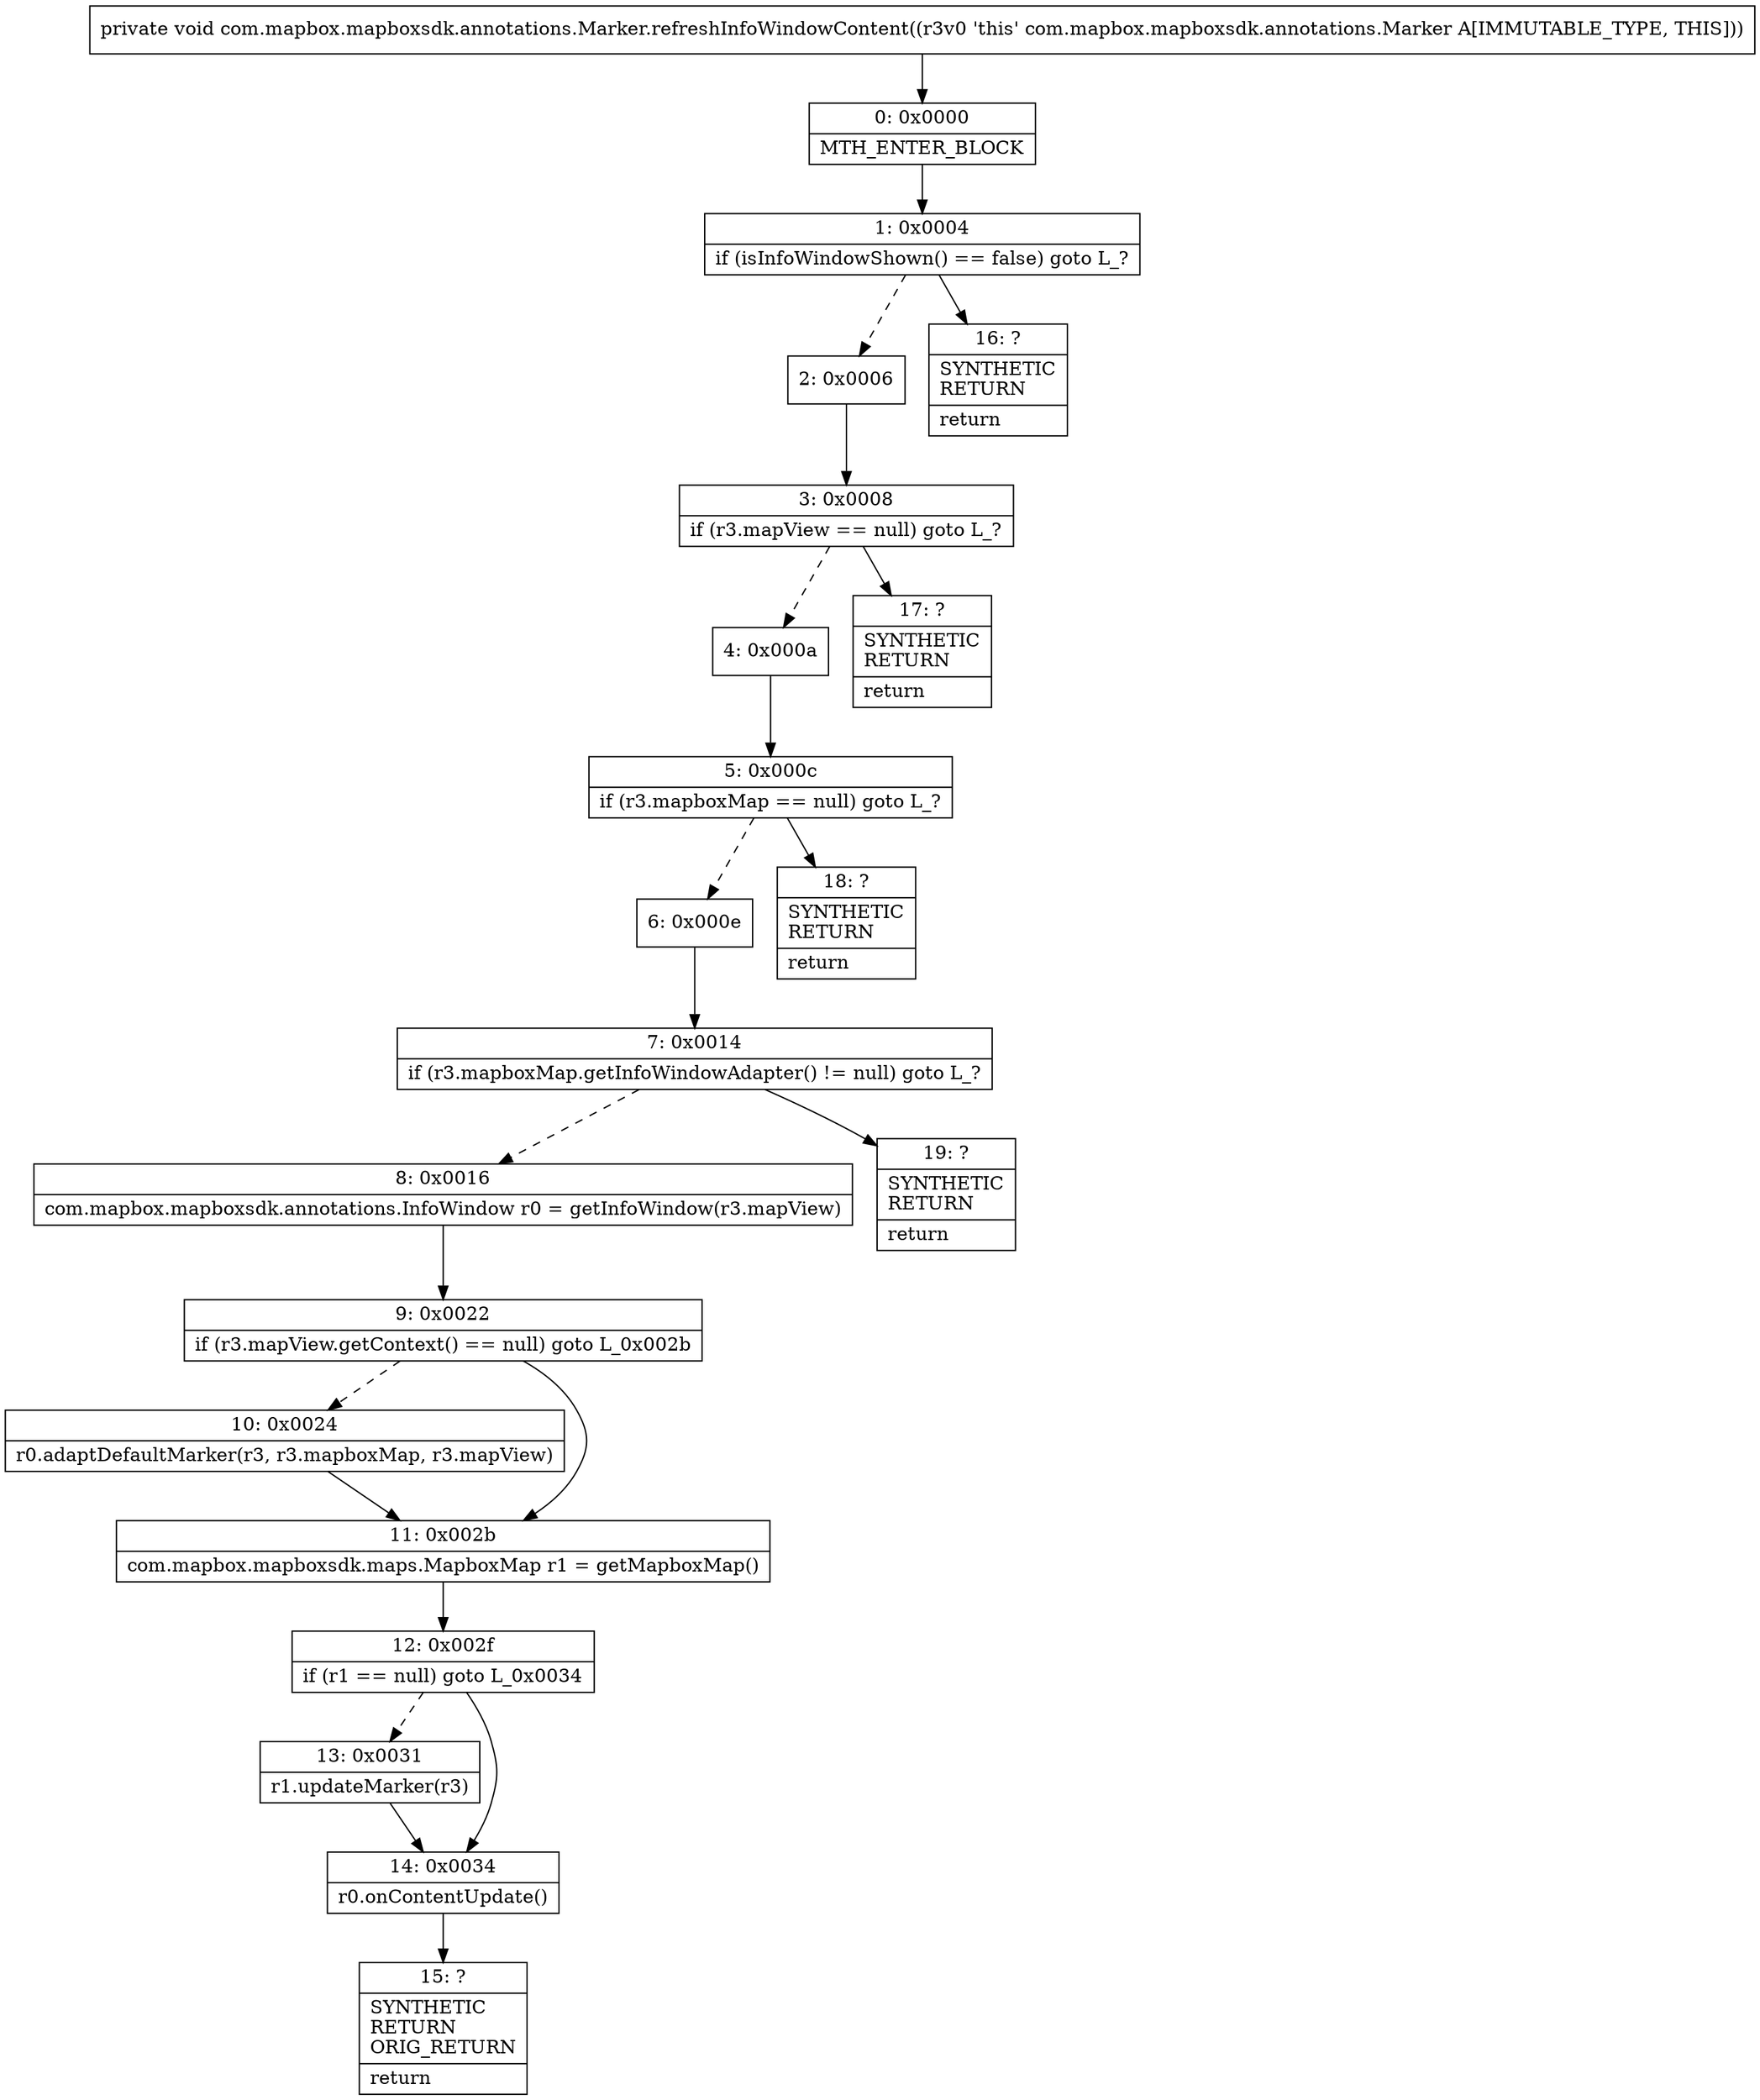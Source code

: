 digraph "CFG forcom.mapbox.mapboxsdk.annotations.Marker.refreshInfoWindowContent()V" {
Node_0 [shape=record,label="{0\:\ 0x0000|MTH_ENTER_BLOCK\l}"];
Node_1 [shape=record,label="{1\:\ 0x0004|if (isInfoWindowShown() == false) goto L_?\l}"];
Node_2 [shape=record,label="{2\:\ 0x0006}"];
Node_3 [shape=record,label="{3\:\ 0x0008|if (r3.mapView == null) goto L_?\l}"];
Node_4 [shape=record,label="{4\:\ 0x000a}"];
Node_5 [shape=record,label="{5\:\ 0x000c|if (r3.mapboxMap == null) goto L_?\l}"];
Node_6 [shape=record,label="{6\:\ 0x000e}"];
Node_7 [shape=record,label="{7\:\ 0x0014|if (r3.mapboxMap.getInfoWindowAdapter() != null) goto L_?\l}"];
Node_8 [shape=record,label="{8\:\ 0x0016|com.mapbox.mapboxsdk.annotations.InfoWindow r0 = getInfoWindow(r3.mapView)\l}"];
Node_9 [shape=record,label="{9\:\ 0x0022|if (r3.mapView.getContext() == null) goto L_0x002b\l}"];
Node_10 [shape=record,label="{10\:\ 0x0024|r0.adaptDefaultMarker(r3, r3.mapboxMap, r3.mapView)\l}"];
Node_11 [shape=record,label="{11\:\ 0x002b|com.mapbox.mapboxsdk.maps.MapboxMap r1 = getMapboxMap()\l}"];
Node_12 [shape=record,label="{12\:\ 0x002f|if (r1 == null) goto L_0x0034\l}"];
Node_13 [shape=record,label="{13\:\ 0x0031|r1.updateMarker(r3)\l}"];
Node_14 [shape=record,label="{14\:\ 0x0034|r0.onContentUpdate()\l}"];
Node_15 [shape=record,label="{15\:\ ?|SYNTHETIC\lRETURN\lORIG_RETURN\l|return\l}"];
Node_16 [shape=record,label="{16\:\ ?|SYNTHETIC\lRETURN\l|return\l}"];
Node_17 [shape=record,label="{17\:\ ?|SYNTHETIC\lRETURN\l|return\l}"];
Node_18 [shape=record,label="{18\:\ ?|SYNTHETIC\lRETURN\l|return\l}"];
Node_19 [shape=record,label="{19\:\ ?|SYNTHETIC\lRETURN\l|return\l}"];
MethodNode[shape=record,label="{private void com.mapbox.mapboxsdk.annotations.Marker.refreshInfoWindowContent((r3v0 'this' com.mapbox.mapboxsdk.annotations.Marker A[IMMUTABLE_TYPE, THIS])) }"];
MethodNode -> Node_0;
Node_0 -> Node_1;
Node_1 -> Node_2[style=dashed];
Node_1 -> Node_16;
Node_2 -> Node_3;
Node_3 -> Node_4[style=dashed];
Node_3 -> Node_17;
Node_4 -> Node_5;
Node_5 -> Node_6[style=dashed];
Node_5 -> Node_18;
Node_6 -> Node_7;
Node_7 -> Node_8[style=dashed];
Node_7 -> Node_19;
Node_8 -> Node_9;
Node_9 -> Node_10[style=dashed];
Node_9 -> Node_11;
Node_10 -> Node_11;
Node_11 -> Node_12;
Node_12 -> Node_13[style=dashed];
Node_12 -> Node_14;
Node_13 -> Node_14;
Node_14 -> Node_15;
}

